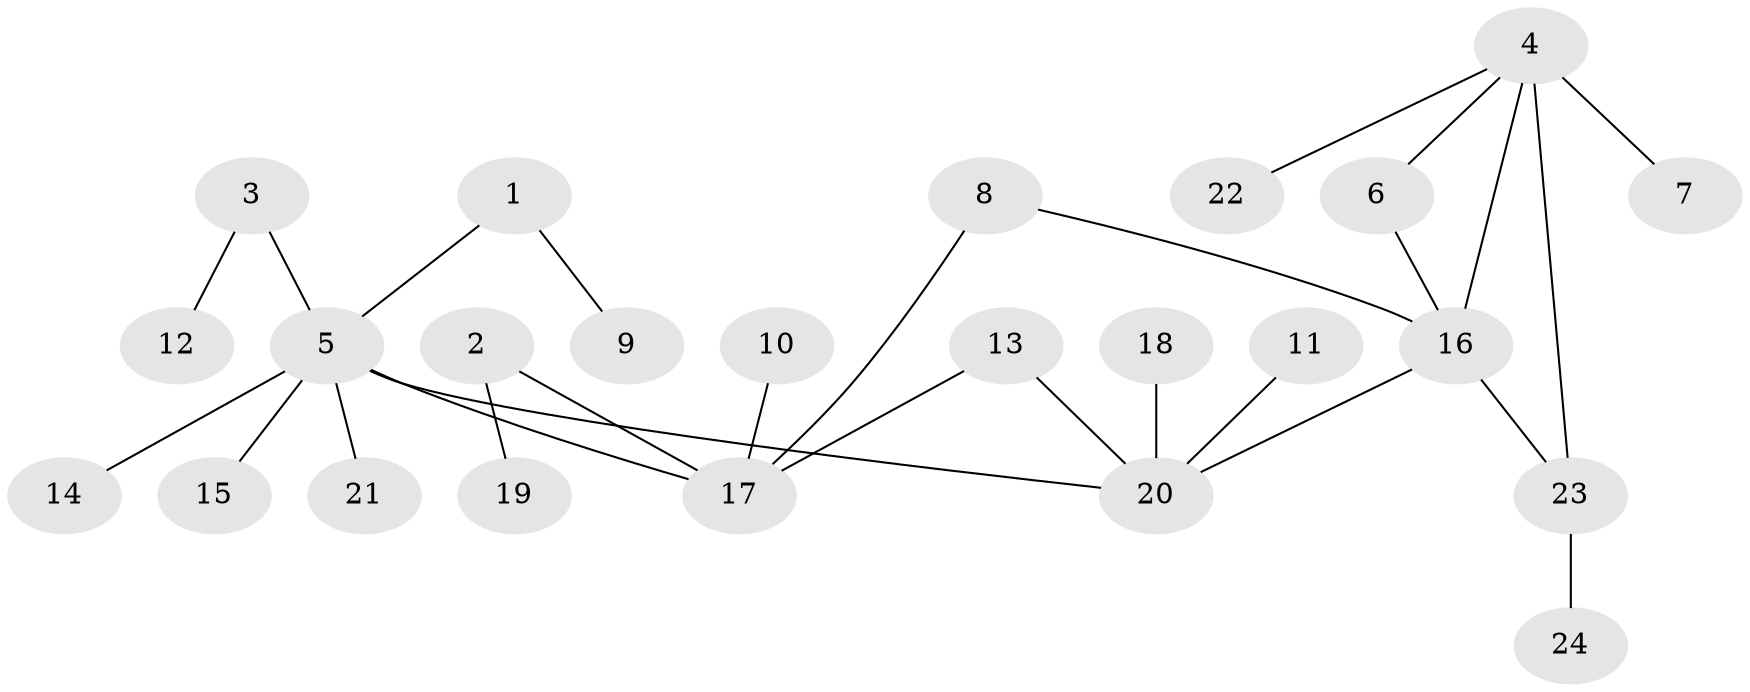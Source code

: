 // original degree distribution, {6: 0.034482758620689655, 9: 0.017241379310344827, 2: 0.3275862068965517, 4: 0.05172413793103448, 3: 0.08620689655172414, 5: 0.05172413793103448, 1: 0.43103448275862066}
// Generated by graph-tools (version 1.1) at 2025/36/03/04/25 23:36:03]
// undirected, 24 vertices, 27 edges
graph export_dot {
  node [color=gray90,style=filled];
  1;
  2;
  3;
  4;
  5;
  6;
  7;
  8;
  9;
  10;
  11;
  12;
  13;
  14;
  15;
  16;
  17;
  18;
  19;
  20;
  21;
  22;
  23;
  24;
  1 -- 5 [weight=1.0];
  1 -- 9 [weight=1.0];
  2 -- 17 [weight=1.0];
  2 -- 19 [weight=1.0];
  3 -- 5 [weight=1.0];
  3 -- 12 [weight=1.0];
  4 -- 6 [weight=1.0];
  4 -- 7 [weight=1.0];
  4 -- 16 [weight=1.0];
  4 -- 22 [weight=1.0];
  4 -- 23 [weight=2.0];
  5 -- 14 [weight=1.0];
  5 -- 15 [weight=1.0];
  5 -- 17 [weight=2.0];
  5 -- 20 [weight=1.0];
  5 -- 21 [weight=1.0];
  6 -- 16 [weight=1.0];
  8 -- 16 [weight=1.0];
  8 -- 17 [weight=1.0];
  10 -- 17 [weight=1.0];
  11 -- 20 [weight=1.0];
  13 -- 17 [weight=1.0];
  13 -- 20 [weight=1.0];
  16 -- 20 [weight=1.0];
  16 -- 23 [weight=1.0];
  18 -- 20 [weight=1.0];
  23 -- 24 [weight=1.0];
}
